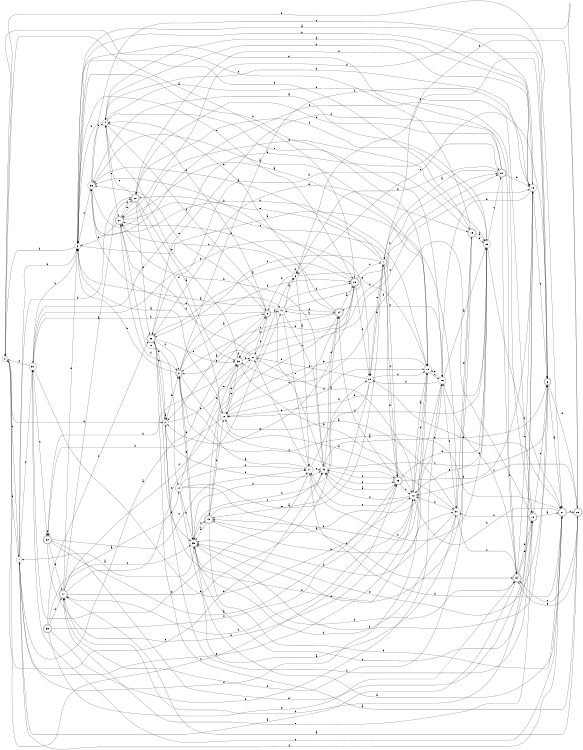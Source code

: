 digraph n35_6 {
__start0 [label="" shape="none"];

rankdir=LR;
size="8,5";

s0 [style="filled", color="black", fillcolor="white" shape="circle", label="0"];
s1 [style="filled", color="black", fillcolor="white" shape="circle", label="1"];
s2 [style="filled", color="black", fillcolor="white" shape="circle", label="2"];
s3 [style="filled", color="black", fillcolor="white" shape="circle", label="3"];
s4 [style="filled", color="black", fillcolor="white" shape="circle", label="4"];
s5 [style="rounded,filled", color="black", fillcolor="white" shape="doublecircle", label="5"];
s6 [style="rounded,filled", color="black", fillcolor="white" shape="doublecircle", label="6"];
s7 [style="filled", color="black", fillcolor="white" shape="circle", label="7"];
s8 [style="rounded,filled", color="black", fillcolor="white" shape="doublecircle", label="8"];
s9 [style="filled", color="black", fillcolor="white" shape="circle", label="9"];
s10 [style="filled", color="black", fillcolor="white" shape="circle", label="10"];
s11 [style="rounded,filled", color="black", fillcolor="white" shape="doublecircle", label="11"];
s12 [style="filled", color="black", fillcolor="white" shape="circle", label="12"];
s13 [style="rounded,filled", color="black", fillcolor="white" shape="doublecircle", label="13"];
s14 [style="filled", color="black", fillcolor="white" shape="circle", label="14"];
s15 [style="filled", color="black", fillcolor="white" shape="circle", label="15"];
s16 [style="filled", color="black", fillcolor="white" shape="circle", label="16"];
s17 [style="filled", color="black", fillcolor="white" shape="circle", label="17"];
s18 [style="filled", color="black", fillcolor="white" shape="circle", label="18"];
s19 [style="rounded,filled", color="black", fillcolor="white" shape="doublecircle", label="19"];
s20 [style="filled", color="black", fillcolor="white" shape="circle", label="20"];
s21 [style="rounded,filled", color="black", fillcolor="white" shape="doublecircle", label="21"];
s22 [style="rounded,filled", color="black", fillcolor="white" shape="doublecircle", label="22"];
s23 [style="rounded,filled", color="black", fillcolor="white" shape="doublecircle", label="23"];
s24 [style="rounded,filled", color="black", fillcolor="white" shape="doublecircle", label="24"];
s25 [style="filled", color="black", fillcolor="white" shape="circle", label="25"];
s26 [style="rounded,filled", color="black", fillcolor="white" shape="doublecircle", label="26"];
s27 [style="rounded,filled", color="black", fillcolor="white" shape="doublecircle", label="27"];
s28 [style="rounded,filled", color="black", fillcolor="white" shape="doublecircle", label="28"];
s29 [style="rounded,filled", color="black", fillcolor="white" shape="doublecircle", label="29"];
s30 [style="filled", color="black", fillcolor="white" shape="circle", label="30"];
s31 [style="filled", color="black", fillcolor="white" shape="circle", label="31"];
s32 [style="rounded,filled", color="black", fillcolor="white" shape="doublecircle", label="32"];
s33 [style="filled", color="black", fillcolor="white" shape="circle", label="33"];
s34 [style="rounded,filled", color="black", fillcolor="white" shape="doublecircle", label="34"];
s35 [style="filled", color="black", fillcolor="white" shape="circle", label="35"];
s36 [style="filled", color="black", fillcolor="white" shape="circle", label="36"];
s37 [style="filled", color="black", fillcolor="white" shape="circle", label="37"];
s38 [style="rounded,filled", color="black", fillcolor="white" shape="doublecircle", label="38"];
s39 [style="rounded,filled", color="black", fillcolor="white" shape="doublecircle", label="39"];
s40 [style="filled", color="black", fillcolor="white" shape="circle", label="40"];
s41 [style="filled", color="black", fillcolor="white" shape="circle", label="41"];
s42 [style="rounded,filled", color="black", fillcolor="white" shape="doublecircle", label="42"];
s0 -> s26 [label="a"];
s0 -> s21 [label="b"];
s0 -> s23 [label="c"];
s0 -> s2 [label="d"];
s0 -> s40 [label="e"];
s0 -> s1 [label="f"];
s1 -> s5 [label="a"];
s1 -> s3 [label="b"];
s1 -> s30 [label="c"];
s1 -> s28 [label="d"];
s1 -> s0 [label="e"];
s1 -> s21 [label="f"];
s2 -> s2 [label="a"];
s2 -> s33 [label="b"];
s2 -> s38 [label="c"];
s2 -> s16 [label="d"];
s2 -> s8 [label="e"];
s2 -> s40 [label="f"];
s3 -> s31 [label="a"];
s3 -> s18 [label="b"];
s3 -> s36 [label="c"];
s3 -> s19 [label="d"];
s3 -> s26 [label="e"];
s3 -> s0 [label="f"];
s4 -> s18 [label="a"];
s4 -> s3 [label="b"];
s4 -> s27 [label="c"];
s4 -> s13 [label="d"];
s4 -> s16 [label="e"];
s4 -> s5 [label="f"];
s5 -> s2 [label="a"];
s5 -> s30 [label="b"];
s5 -> s37 [label="c"];
s5 -> s4 [label="d"];
s5 -> s36 [label="e"];
s5 -> s41 [label="f"];
s6 -> s21 [label="a"];
s6 -> s35 [label="b"];
s6 -> s9 [label="c"];
s6 -> s29 [label="d"];
s6 -> s35 [label="e"];
s6 -> s28 [label="f"];
s7 -> s36 [label="a"];
s7 -> s20 [label="b"];
s7 -> s38 [label="c"];
s7 -> s23 [label="d"];
s7 -> s28 [label="e"];
s7 -> s23 [label="f"];
s8 -> s5 [label="a"];
s8 -> s3 [label="b"];
s8 -> s23 [label="c"];
s8 -> s18 [label="d"];
s8 -> s35 [label="e"];
s8 -> s26 [label="f"];
s9 -> s17 [label="a"];
s9 -> s9 [label="b"];
s9 -> s27 [label="c"];
s9 -> s5 [label="d"];
s9 -> s15 [label="e"];
s9 -> s6 [label="f"];
s10 -> s3 [label="a"];
s10 -> s32 [label="b"];
s10 -> s26 [label="c"];
s10 -> s31 [label="d"];
s10 -> s33 [label="e"];
s10 -> s15 [label="f"];
s11 -> s28 [label="a"];
s11 -> s24 [label="b"];
s11 -> s35 [label="c"];
s11 -> s3 [label="d"];
s11 -> s41 [label="e"];
s11 -> s9 [label="f"];
s12 -> s15 [label="a"];
s12 -> s11 [label="b"];
s12 -> s17 [label="c"];
s12 -> s15 [label="d"];
s12 -> s1 [label="e"];
s12 -> s40 [label="f"];
s13 -> s21 [label="a"];
s13 -> s2 [label="b"];
s13 -> s6 [label="c"];
s13 -> s33 [label="d"];
s13 -> s11 [label="e"];
s13 -> s31 [label="f"];
s14 -> s31 [label="a"];
s14 -> s35 [label="b"];
s14 -> s34 [label="c"];
s14 -> s37 [label="d"];
s14 -> s7 [label="e"];
s14 -> s17 [label="f"];
s15 -> s42 [label="a"];
s15 -> s36 [label="b"];
s15 -> s16 [label="c"];
s15 -> s3 [label="d"];
s15 -> s10 [label="e"];
s15 -> s1 [label="f"];
s16 -> s25 [label="a"];
s16 -> s42 [label="b"];
s16 -> s24 [label="c"];
s16 -> s20 [label="d"];
s16 -> s15 [label="e"];
s16 -> s31 [label="f"];
s17 -> s8 [label="a"];
s17 -> s37 [label="b"];
s17 -> s40 [label="c"];
s17 -> s25 [label="d"];
s17 -> s30 [label="e"];
s17 -> s20 [label="f"];
s18 -> s3 [label="a"];
s18 -> s4 [label="b"];
s18 -> s6 [label="c"];
s18 -> s4 [label="d"];
s18 -> s16 [label="e"];
s18 -> s11 [label="f"];
s19 -> s25 [label="a"];
s19 -> s38 [label="b"];
s19 -> s0 [label="c"];
s19 -> s11 [label="d"];
s19 -> s35 [label="e"];
s19 -> s25 [label="f"];
s20 -> s42 [label="a"];
s20 -> s21 [label="b"];
s20 -> s35 [label="c"];
s20 -> s15 [label="d"];
s20 -> s7 [label="e"];
s20 -> s37 [label="f"];
s21 -> s35 [label="a"];
s21 -> s12 [label="b"];
s21 -> s29 [label="c"];
s21 -> s17 [label="d"];
s21 -> s30 [label="e"];
s21 -> s8 [label="f"];
s22 -> s7 [label="a"];
s22 -> s9 [label="b"];
s22 -> s28 [label="c"];
s22 -> s3 [label="d"];
s22 -> s18 [label="e"];
s22 -> s34 [label="f"];
s23 -> s40 [label="a"];
s23 -> s18 [label="b"];
s23 -> s12 [label="c"];
s23 -> s24 [label="d"];
s23 -> s25 [label="e"];
s23 -> s40 [label="f"];
s24 -> s26 [label="a"];
s24 -> s41 [label="b"];
s24 -> s8 [label="c"];
s24 -> s27 [label="d"];
s24 -> s4 [label="e"];
s24 -> s10 [label="f"];
s25 -> s36 [label="a"];
s25 -> s10 [label="b"];
s25 -> s22 [label="c"];
s25 -> s21 [label="d"];
s25 -> s12 [label="e"];
s25 -> s10 [label="f"];
s26 -> s38 [label="a"];
s26 -> s36 [label="b"];
s26 -> s7 [label="c"];
s26 -> s33 [label="d"];
s26 -> s2 [label="e"];
s26 -> s20 [label="f"];
s27 -> s15 [label="a"];
s27 -> s3 [label="b"];
s27 -> s23 [label="c"];
s27 -> s28 [label="d"];
s27 -> s14 [label="e"];
s27 -> s8 [label="f"];
s28 -> s33 [label="a"];
s28 -> s27 [label="b"];
s28 -> s4 [label="c"];
s28 -> s10 [label="d"];
s28 -> s38 [label="e"];
s28 -> s25 [label="f"];
s29 -> s11 [label="a"];
s29 -> s7 [label="b"];
s29 -> s34 [label="c"];
s29 -> s27 [label="d"];
s29 -> s34 [label="e"];
s29 -> s12 [label="f"];
s30 -> s22 [label="a"];
s30 -> s3 [label="b"];
s30 -> s32 [label="c"];
s30 -> s20 [label="d"];
s30 -> s12 [label="e"];
s30 -> s0 [label="f"];
s31 -> s10 [label="a"];
s31 -> s35 [label="b"];
s31 -> s34 [label="c"];
s31 -> s35 [label="d"];
s31 -> s19 [label="e"];
s31 -> s12 [label="f"];
s32 -> s23 [label="a"];
s32 -> s12 [label="b"];
s32 -> s17 [label="c"];
s32 -> s18 [label="d"];
s32 -> s11 [label="e"];
s32 -> s32 [label="f"];
s33 -> s12 [label="a"];
s33 -> s32 [label="b"];
s33 -> s22 [label="c"];
s33 -> s37 [label="d"];
s33 -> s4 [label="e"];
s33 -> s33 [label="f"];
s34 -> s1 [label="a"];
s34 -> s13 [label="b"];
s34 -> s18 [label="c"];
s34 -> s38 [label="d"];
s34 -> s13 [label="e"];
s34 -> s16 [label="f"];
s35 -> s1 [label="a"];
s35 -> s34 [label="b"];
s35 -> s13 [label="c"];
s35 -> s17 [label="d"];
s35 -> s8 [label="e"];
s35 -> s42 [label="f"];
s36 -> s15 [label="a"];
s36 -> s4 [label="b"];
s36 -> s6 [label="c"];
s36 -> s41 [label="d"];
s36 -> s25 [label="e"];
s36 -> s13 [label="f"];
s37 -> s12 [label="a"];
s37 -> s5 [label="b"];
s37 -> s8 [label="c"];
s37 -> s27 [label="d"];
s37 -> s42 [label="e"];
s37 -> s18 [label="f"];
s38 -> s29 [label="a"];
s38 -> s35 [label="b"];
s38 -> s33 [label="c"];
s38 -> s19 [label="d"];
s38 -> s2 [label="e"];
s38 -> s8 [label="f"];
s39 -> s14 [label="a"];
s39 -> s16 [label="b"];
s39 -> s38 [label="c"];
s39 -> s11 [label="d"];
s39 -> s34 [label="e"];
s39 -> s23 [label="f"];
s40 -> s3 [label="a"];
s40 -> s27 [label="b"];
s40 -> s6 [label="c"];
s40 -> s24 [label="d"];
s40 -> s6 [label="e"];
s40 -> s23 [label="f"];
s41 -> s9 [label="a"];
s41 -> s22 [label="b"];
s41 -> s40 [label="c"];
s41 -> s24 [label="d"];
s41 -> s17 [label="e"];
s41 -> s26 [label="f"];
s42 -> s35 [label="a"];
s42 -> s31 [label="b"];
s42 -> s40 [label="c"];
s42 -> s21 [label="d"];
s42 -> s33 [label="e"];
s42 -> s10 [label="f"];

}